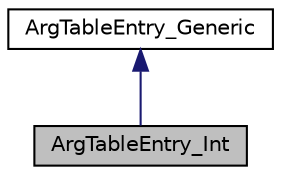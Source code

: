 digraph "ArgTableEntry_Int"
{
  edge [fontname="Helvetica",fontsize="10",labelfontname="Helvetica",labelfontsize="10"];
  node [fontname="Helvetica",fontsize="10",shape=record];
  Node0 [label="ArgTableEntry_Int",height=0.2,width=0.4,color="black", fillcolor="grey75", style="filled", fontcolor="black"];
  Node1 -> Node0 [dir="back",color="midnightblue",fontsize="10",style="solid",fontname="Helvetica"];
  Node1 [label="ArgTableEntry_Generic",height=0.2,width=0.4,color="black", fillcolor="white", style="filled",URL="$class_arg_table_entry___generic.html"];
}
